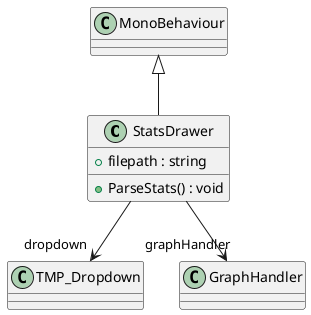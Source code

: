 @startuml
class StatsDrawer {
    + filepath : string
    + ParseStats() : void
}
MonoBehaviour <|-- StatsDrawer
StatsDrawer --> "dropdown" TMP_Dropdown
StatsDrawer --> "graphHandler" GraphHandler
@enduml
